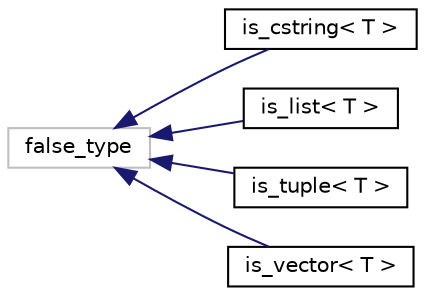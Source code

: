 digraph "Graphical Class Hierarchy"
{
  edge [fontname="Helvetica",fontsize="10",labelfontname="Helvetica",labelfontsize="10"];
  node [fontname="Helvetica",fontsize="10",shape=record];
  rankdir="LR";
  Node1 [label="false_type",height=0.2,width=0.4,color="grey75", fillcolor="white", style="filled"];
  Node1 -> Node2 [dir="back",color="midnightblue",fontsize="10",style="solid",fontname="Helvetica"];
  Node2 [label="is_cstring\< T \>",height=0.2,width=0.4,color="black", fillcolor="white", style="filled",URL="$structis__cstring.html"];
  Node1 -> Node3 [dir="back",color="midnightblue",fontsize="10",style="solid",fontname="Helvetica"];
  Node3 [label="is_list\< T \>",height=0.2,width=0.4,color="black", fillcolor="white", style="filled",URL="$structis__list.html"];
  Node1 -> Node4 [dir="back",color="midnightblue",fontsize="10",style="solid",fontname="Helvetica"];
  Node4 [label="is_tuple\< T \>",height=0.2,width=0.4,color="black", fillcolor="white", style="filled",URL="$structis__tuple.html"];
  Node1 -> Node5 [dir="back",color="midnightblue",fontsize="10",style="solid",fontname="Helvetica"];
  Node5 [label="is_vector\< T \>",height=0.2,width=0.4,color="black", fillcolor="white", style="filled",URL="$structis__vector.html"];
}
